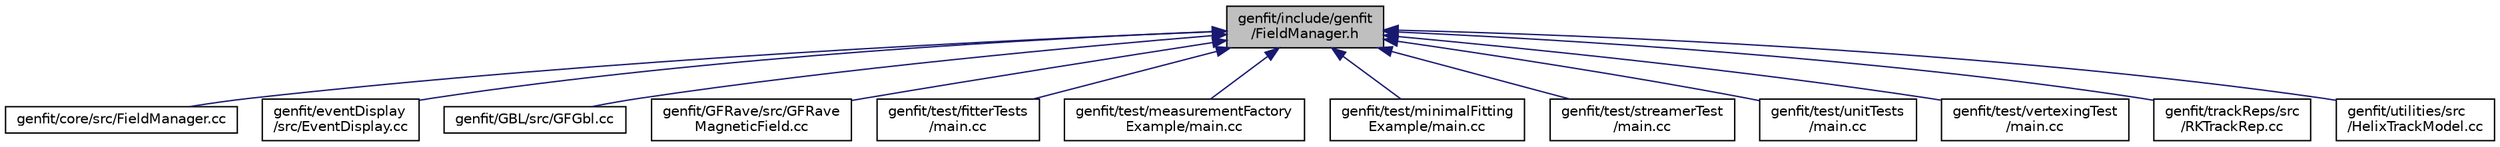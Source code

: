 digraph "genfit/include/genfit/FieldManager.h"
{
 // LATEX_PDF_SIZE
  edge [fontname="Helvetica",fontsize="10",labelfontname="Helvetica",labelfontsize="10"];
  node [fontname="Helvetica",fontsize="10",shape=record];
  Node1 [label="genfit/include/genfit\l/FieldManager.h",height=0.2,width=0.4,color="black", fillcolor="grey75", style="filled", fontcolor="black",tooltip=" "];
  Node1 -> Node2 [dir="back",color="midnightblue",fontsize="10",style="solid",fontname="Helvetica"];
  Node2 [label="genfit/core/src/FieldManager.cc",height=0.2,width=0.4,color="black", fillcolor="white", style="filled",URL="$FieldManager_8cc.html",tooltip=" "];
  Node1 -> Node3 [dir="back",color="midnightblue",fontsize="10",style="solid",fontname="Helvetica"];
  Node3 [label="genfit/eventDisplay\l/src/EventDisplay.cc",height=0.2,width=0.4,color="black", fillcolor="white", style="filled",URL="$EventDisplay_8cc.html",tooltip=" "];
  Node1 -> Node4 [dir="back",color="midnightblue",fontsize="10",style="solid",fontname="Helvetica"];
  Node4 [label="genfit/GBL/src/GFGbl.cc",height=0.2,width=0.4,color="black", fillcolor="white", style="filled",URL="$GFGbl_8cc.html",tooltip=" "];
  Node1 -> Node5 [dir="back",color="midnightblue",fontsize="10",style="solid",fontname="Helvetica"];
  Node5 [label="genfit/GFRave/src/GFRave\lMagneticField.cc",height=0.2,width=0.4,color="black", fillcolor="white", style="filled",URL="$GFRaveMagneticField_8cc.html",tooltip=" "];
  Node1 -> Node6 [dir="back",color="midnightblue",fontsize="10",style="solid",fontname="Helvetica"];
  Node6 [label="genfit/test/fitterTests\l/main.cc",height=0.2,width=0.4,color="black", fillcolor="white", style="filled",URL="$fitterTests_2main_8cc.html",tooltip=" "];
  Node1 -> Node7 [dir="back",color="midnightblue",fontsize="10",style="solid",fontname="Helvetica"];
  Node7 [label="genfit/test/measurementFactory\lExample/main.cc",height=0.2,width=0.4,color="black", fillcolor="white", style="filled",URL="$measurementFactoryExample_2main_8cc.html",tooltip=" "];
  Node1 -> Node8 [dir="back",color="midnightblue",fontsize="10",style="solid",fontname="Helvetica"];
  Node8 [label="genfit/test/minimalFitting\lExample/main.cc",height=0.2,width=0.4,color="black", fillcolor="white", style="filled",URL="$minimalFittingExample_2main_8cc.html",tooltip=" "];
  Node1 -> Node9 [dir="back",color="midnightblue",fontsize="10",style="solid",fontname="Helvetica"];
  Node9 [label="genfit/test/streamerTest\l/main.cc",height=0.2,width=0.4,color="black", fillcolor="white", style="filled",URL="$streamerTest_2main_8cc.html",tooltip=" "];
  Node1 -> Node10 [dir="back",color="midnightblue",fontsize="10",style="solid",fontname="Helvetica"];
  Node10 [label="genfit/test/unitTests\l/main.cc",height=0.2,width=0.4,color="black", fillcolor="white", style="filled",URL="$unitTests_2main_8cc.html",tooltip=" "];
  Node1 -> Node11 [dir="back",color="midnightblue",fontsize="10",style="solid",fontname="Helvetica"];
  Node11 [label="genfit/test/vertexingTest\l/main.cc",height=0.2,width=0.4,color="black", fillcolor="white", style="filled",URL="$vertexingTest_2main_8cc.html",tooltip=" "];
  Node1 -> Node12 [dir="back",color="midnightblue",fontsize="10",style="solid",fontname="Helvetica"];
  Node12 [label="genfit/trackReps/src\l/RKTrackRep.cc",height=0.2,width=0.4,color="black", fillcolor="white", style="filled",URL="$RKTrackRep_8cc.html",tooltip=" "];
  Node1 -> Node13 [dir="back",color="midnightblue",fontsize="10",style="solid",fontname="Helvetica"];
  Node13 [label="genfit/utilities/src\l/HelixTrackModel.cc",height=0.2,width=0.4,color="black", fillcolor="white", style="filled",URL="$HelixTrackModel_8cc.html",tooltip=" "];
}
